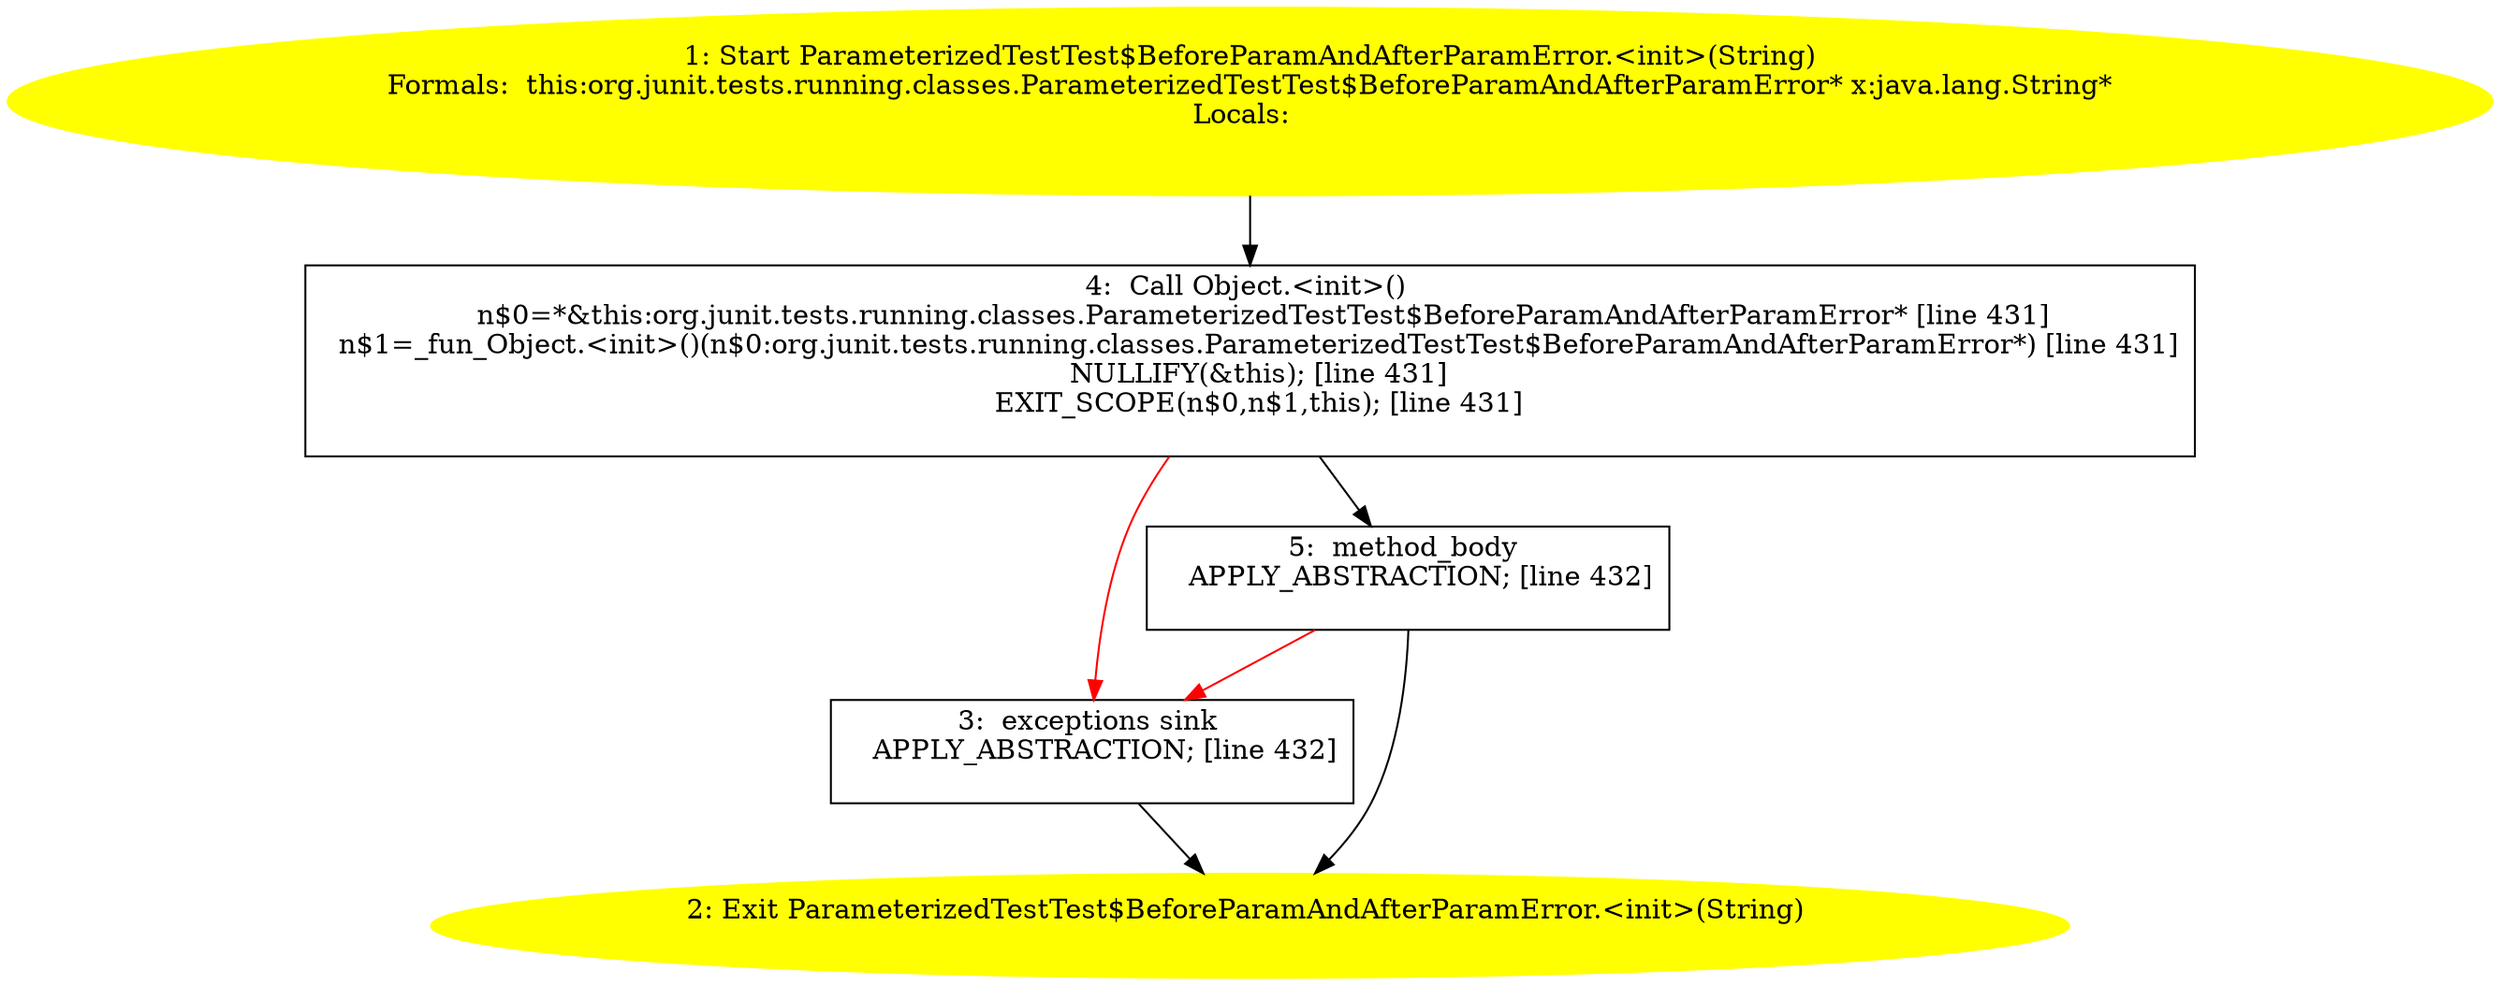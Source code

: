 /* @generated */
digraph cfg {
"org.junit.tests.running.classes.ParameterizedTestTest$BeforeParamAndAfterParamError.<init>(java.lang.ce094c7de6bd045bf3d797e5a00b4646_1" [label="1: Start ParameterizedTestTest$BeforeParamAndAfterParamError.<init>(String)\nFormals:  this:org.junit.tests.running.classes.ParameterizedTestTest$BeforeParamAndAfterParamError* x:java.lang.String*\nLocals:  \n  " color=yellow style=filled]
	

	 "org.junit.tests.running.classes.ParameterizedTestTest$BeforeParamAndAfterParamError.<init>(java.lang.ce094c7de6bd045bf3d797e5a00b4646_1" -> "org.junit.tests.running.classes.ParameterizedTestTest$BeforeParamAndAfterParamError.<init>(java.lang.ce094c7de6bd045bf3d797e5a00b4646_4" ;
"org.junit.tests.running.classes.ParameterizedTestTest$BeforeParamAndAfterParamError.<init>(java.lang.ce094c7de6bd045bf3d797e5a00b4646_2" [label="2: Exit ParameterizedTestTest$BeforeParamAndAfterParamError.<init>(String) \n  " color=yellow style=filled]
	

"org.junit.tests.running.classes.ParameterizedTestTest$BeforeParamAndAfterParamError.<init>(java.lang.ce094c7de6bd045bf3d797e5a00b4646_3" [label="3:  exceptions sink \n   APPLY_ABSTRACTION; [line 432]\n " shape="box"]
	

	 "org.junit.tests.running.classes.ParameterizedTestTest$BeforeParamAndAfterParamError.<init>(java.lang.ce094c7de6bd045bf3d797e5a00b4646_3" -> "org.junit.tests.running.classes.ParameterizedTestTest$BeforeParamAndAfterParamError.<init>(java.lang.ce094c7de6bd045bf3d797e5a00b4646_2" ;
"org.junit.tests.running.classes.ParameterizedTestTest$BeforeParamAndAfterParamError.<init>(java.lang.ce094c7de6bd045bf3d797e5a00b4646_4" [label="4:  Call Object.<init>() \n   n$0=*&this:org.junit.tests.running.classes.ParameterizedTestTest$BeforeParamAndAfterParamError* [line 431]\n  n$1=_fun_Object.<init>()(n$0:org.junit.tests.running.classes.ParameterizedTestTest$BeforeParamAndAfterParamError*) [line 431]\n  NULLIFY(&this); [line 431]\n  EXIT_SCOPE(n$0,n$1,this); [line 431]\n " shape="box"]
	

	 "org.junit.tests.running.classes.ParameterizedTestTest$BeforeParamAndAfterParamError.<init>(java.lang.ce094c7de6bd045bf3d797e5a00b4646_4" -> "org.junit.tests.running.classes.ParameterizedTestTest$BeforeParamAndAfterParamError.<init>(java.lang.ce094c7de6bd045bf3d797e5a00b4646_5" ;
	 "org.junit.tests.running.classes.ParameterizedTestTest$BeforeParamAndAfterParamError.<init>(java.lang.ce094c7de6bd045bf3d797e5a00b4646_4" -> "org.junit.tests.running.classes.ParameterizedTestTest$BeforeParamAndAfterParamError.<init>(java.lang.ce094c7de6bd045bf3d797e5a00b4646_3" [color="red" ];
"org.junit.tests.running.classes.ParameterizedTestTest$BeforeParamAndAfterParamError.<init>(java.lang.ce094c7de6bd045bf3d797e5a00b4646_5" [label="5:  method_body \n   APPLY_ABSTRACTION; [line 432]\n " shape="box"]
	

	 "org.junit.tests.running.classes.ParameterizedTestTest$BeforeParamAndAfterParamError.<init>(java.lang.ce094c7de6bd045bf3d797e5a00b4646_5" -> "org.junit.tests.running.classes.ParameterizedTestTest$BeforeParamAndAfterParamError.<init>(java.lang.ce094c7de6bd045bf3d797e5a00b4646_2" ;
	 "org.junit.tests.running.classes.ParameterizedTestTest$BeforeParamAndAfterParamError.<init>(java.lang.ce094c7de6bd045bf3d797e5a00b4646_5" -> "org.junit.tests.running.classes.ParameterizedTestTest$BeforeParamAndAfterParamError.<init>(java.lang.ce094c7de6bd045bf3d797e5a00b4646_3" [color="red" ];
}
